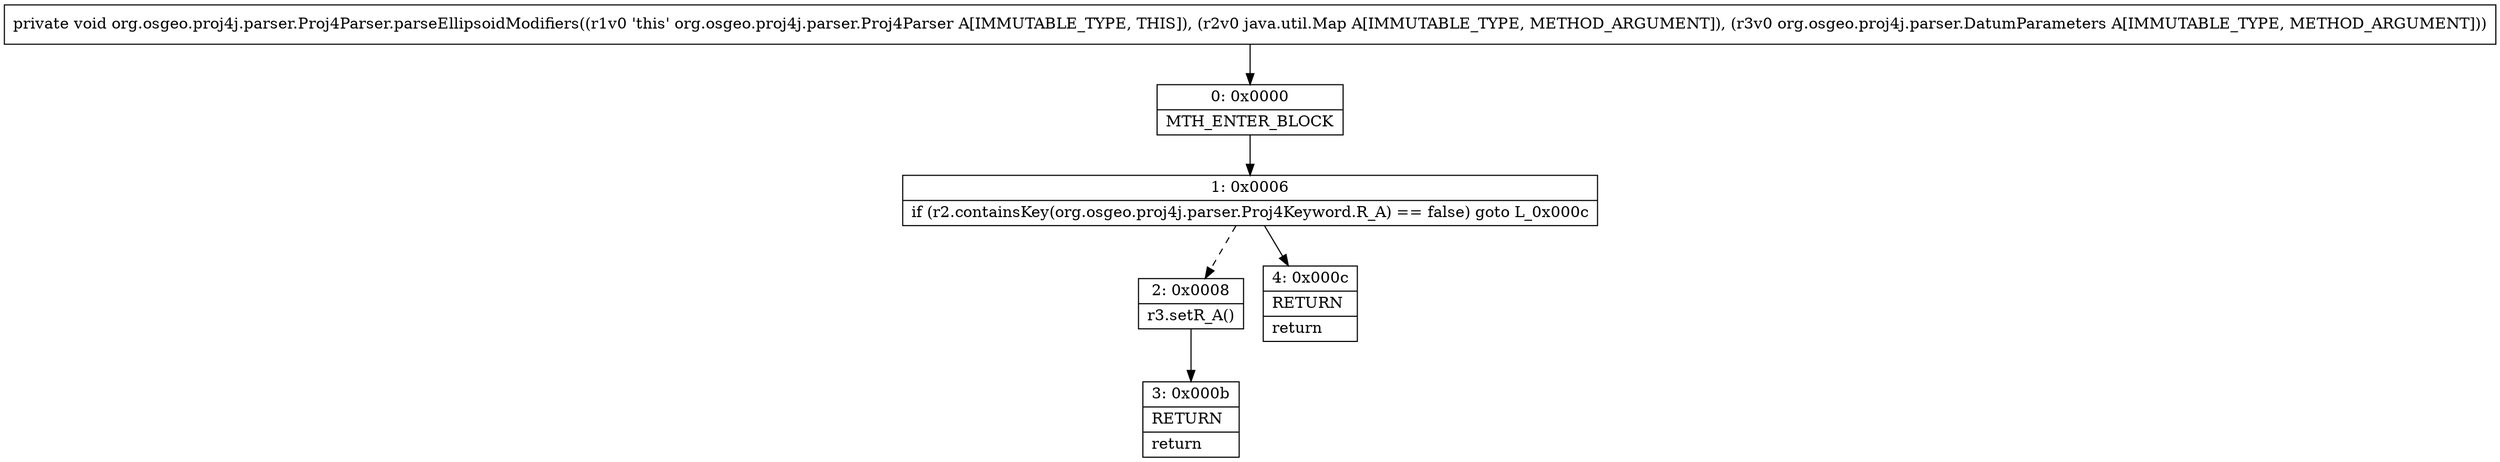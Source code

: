 digraph "CFG fororg.osgeo.proj4j.parser.Proj4Parser.parseEllipsoidModifiers(Ljava\/util\/Map;Lorg\/osgeo\/proj4j\/parser\/DatumParameters;)V" {
Node_0 [shape=record,label="{0\:\ 0x0000|MTH_ENTER_BLOCK\l}"];
Node_1 [shape=record,label="{1\:\ 0x0006|if (r2.containsKey(org.osgeo.proj4j.parser.Proj4Keyword.R_A) == false) goto L_0x000c\l}"];
Node_2 [shape=record,label="{2\:\ 0x0008|r3.setR_A()\l}"];
Node_3 [shape=record,label="{3\:\ 0x000b|RETURN\l|return\l}"];
Node_4 [shape=record,label="{4\:\ 0x000c|RETURN\l|return\l}"];
MethodNode[shape=record,label="{private void org.osgeo.proj4j.parser.Proj4Parser.parseEllipsoidModifiers((r1v0 'this' org.osgeo.proj4j.parser.Proj4Parser A[IMMUTABLE_TYPE, THIS]), (r2v0 java.util.Map A[IMMUTABLE_TYPE, METHOD_ARGUMENT]), (r3v0 org.osgeo.proj4j.parser.DatumParameters A[IMMUTABLE_TYPE, METHOD_ARGUMENT])) }"];
MethodNode -> Node_0;
Node_0 -> Node_1;
Node_1 -> Node_2[style=dashed];
Node_1 -> Node_4;
Node_2 -> Node_3;
}

